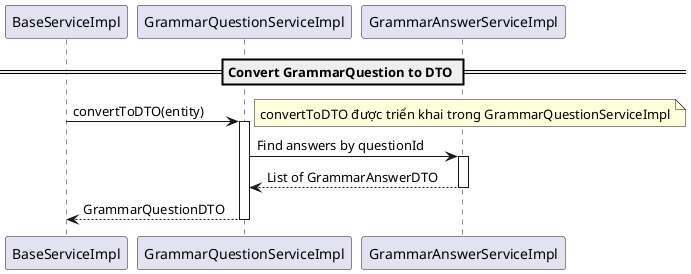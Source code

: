 @startuml ConvertToDTO

participant "BaseServiceImpl" as BSI
participant "GrammarQuestionServiceImpl" as GQS
participant "GrammarAnswerServiceImpl" as GAS

== Convert GrammarQuestion to DTO ==
BSI -> GQS: convertToDTO(entity)
note right: convertToDTO được triển khai trong GrammarQuestionServiceImpl
activate GQS

GQS -> GAS: Find answers by questionId
activate GAS
GAS --> GQS: List of GrammarAnswerDTO
deactivate GAS

GQS --> BSI: GrammarQuestionDTO
deactivate GQS

@enduml
